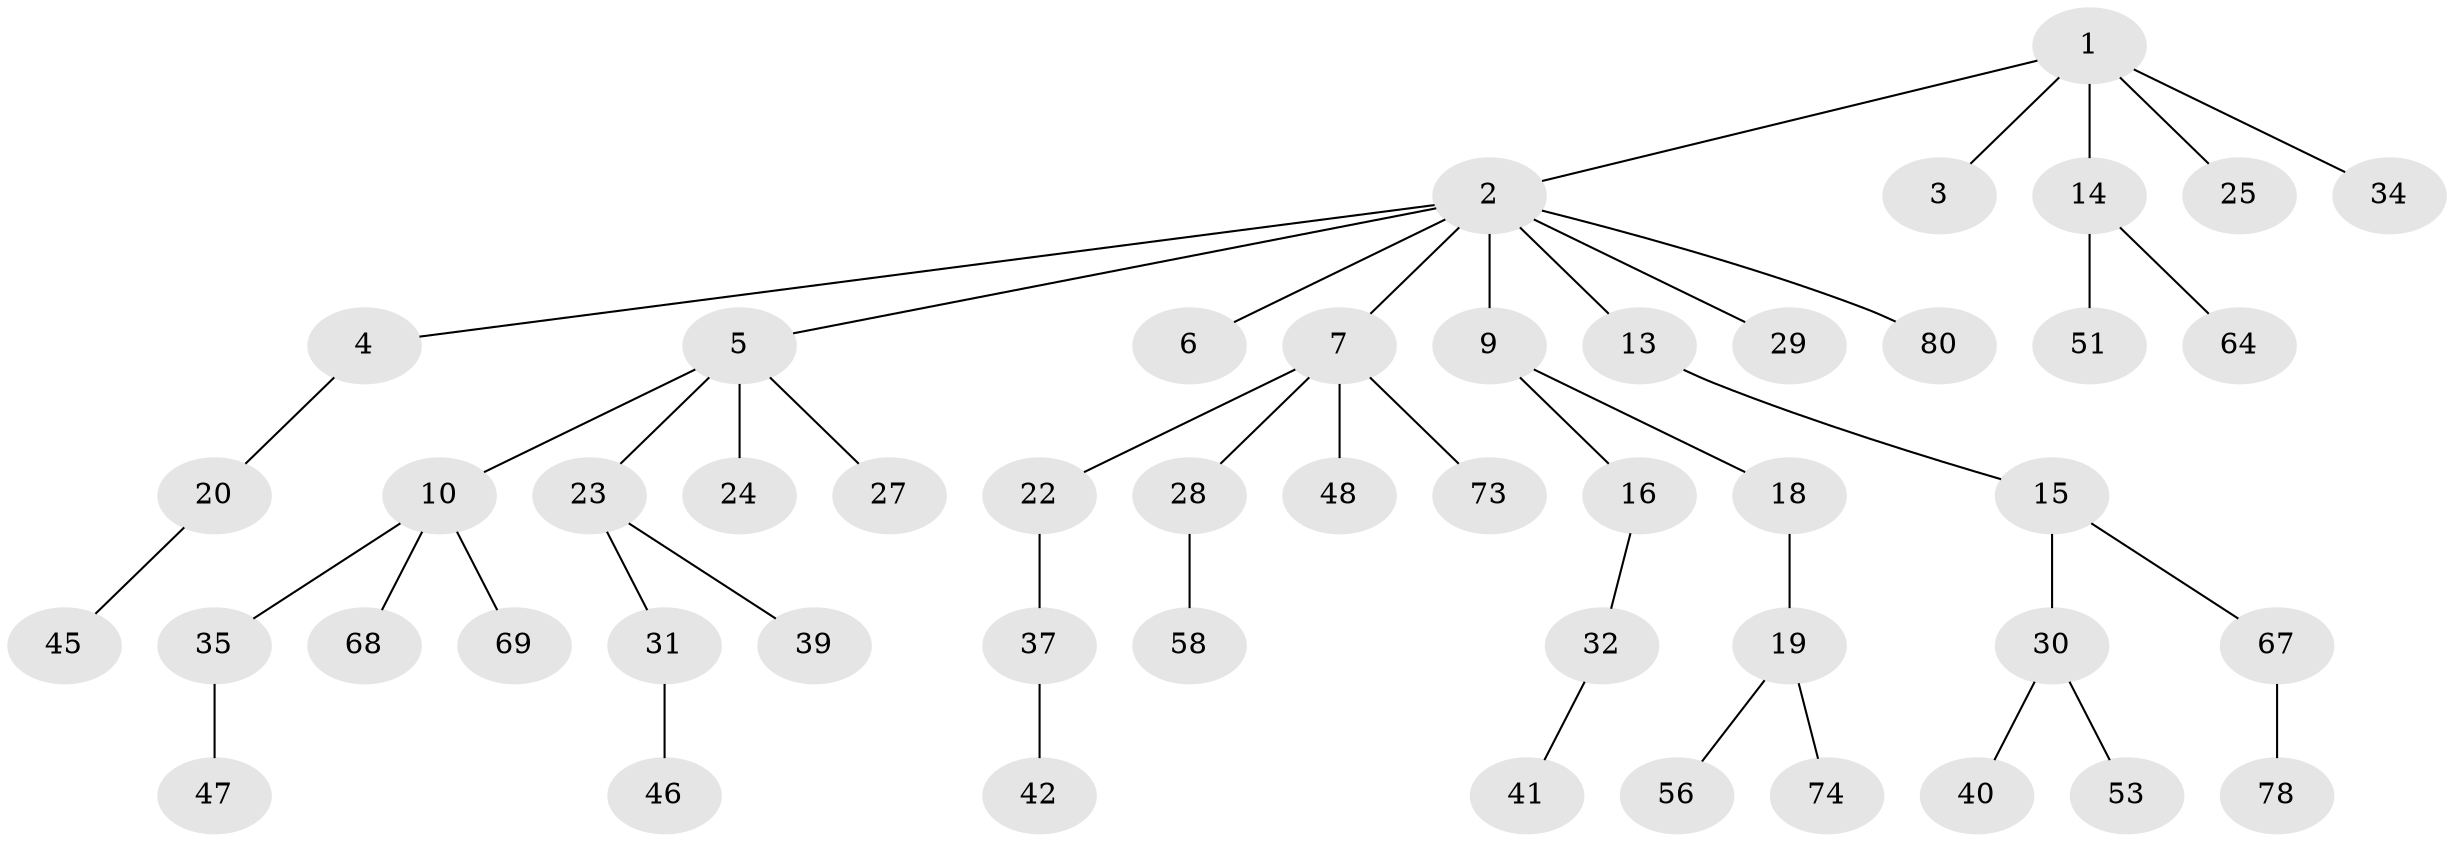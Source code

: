 // Generated by graph-tools (version 1.1) at 2025/24/03/03/25 07:24:05]
// undirected, 49 vertices, 48 edges
graph export_dot {
graph [start="1"]
  node [color=gray90,style=filled];
  1 [super="+12"];
  2 [super="+8"];
  3 [super="+49"];
  4 [super="+11"];
  5 [super="+21"];
  6 [super="+72"];
  7 [super="+33"];
  9 [super="+52"];
  10 [super="+55"];
  13 [super="+17"];
  14 [super="+44"];
  15 [super="+38"];
  16 [super="+75"];
  18 [super="+57"];
  19 [super="+54"];
  20 [super="+43"];
  22;
  23 [super="+71"];
  24;
  25 [super="+26"];
  27 [super="+50"];
  28 [super="+65"];
  29 [super="+62"];
  30 [super="+36"];
  31;
  32;
  34 [super="+59"];
  35 [super="+66"];
  37;
  39;
  40;
  41 [super="+77"];
  42;
  45;
  46 [super="+81"];
  47 [super="+61"];
  48;
  51;
  53 [super="+60"];
  56 [super="+79"];
  58 [super="+63"];
  64;
  67 [super="+70"];
  68;
  69;
  73;
  74 [super="+76"];
  78;
  80;
  1 -- 2;
  1 -- 3;
  1 -- 14;
  1 -- 34;
  1 -- 25;
  2 -- 4;
  2 -- 5;
  2 -- 6;
  2 -- 7;
  2 -- 13;
  2 -- 80;
  2 -- 9;
  2 -- 29;
  4 -- 20;
  5 -- 10;
  5 -- 23;
  5 -- 27;
  5 -- 24;
  7 -- 22;
  7 -- 28;
  7 -- 48;
  7 -- 73;
  9 -- 16;
  9 -- 18;
  10 -- 35;
  10 -- 69;
  10 -- 68;
  13 -- 15;
  14 -- 51;
  14 -- 64;
  15 -- 30;
  15 -- 67;
  16 -- 32;
  18 -- 19;
  19 -- 56;
  19 -- 74;
  20 -- 45;
  22 -- 37;
  23 -- 31;
  23 -- 39;
  28 -- 58;
  30 -- 53;
  30 -- 40;
  31 -- 46;
  32 -- 41;
  35 -- 47;
  37 -- 42;
  67 -- 78;
}

